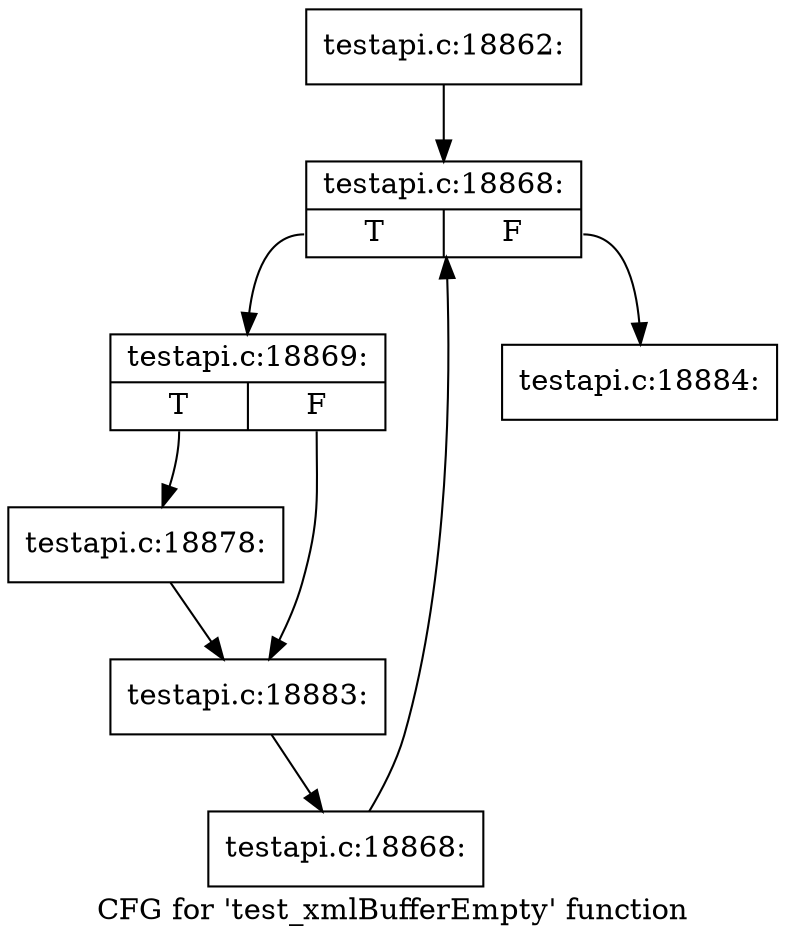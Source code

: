 digraph "CFG for 'test_xmlBufferEmpty' function" {
	label="CFG for 'test_xmlBufferEmpty' function";

	Node0x4b1a3b0 [shape=record,label="{testapi.c:18862:}"];
	Node0x4b1a3b0 -> Node0x4b1f180;
	Node0x4b1f180 [shape=record,label="{testapi.c:18868:|{<s0>T|<s1>F}}"];
	Node0x4b1f180:s0 -> Node0x4b1f460;
	Node0x4b1f180:s1 -> Node0x4b1efe0;
	Node0x4b1f460 [shape=record,label="{testapi.c:18869:|{<s0>T|<s1>F}}"];
	Node0x4b1f460:s0 -> Node0x4b20250;
	Node0x4b1f460:s1 -> Node0x4b208b0;
	Node0x4b20250 [shape=record,label="{testapi.c:18878:}"];
	Node0x4b20250 -> Node0x4b208b0;
	Node0x4b208b0 [shape=record,label="{testapi.c:18883:}"];
	Node0x4b208b0 -> Node0x4b1f3d0;
	Node0x4b1f3d0 [shape=record,label="{testapi.c:18868:}"];
	Node0x4b1f3d0 -> Node0x4b1f180;
	Node0x4b1efe0 [shape=record,label="{testapi.c:18884:}"];
}
